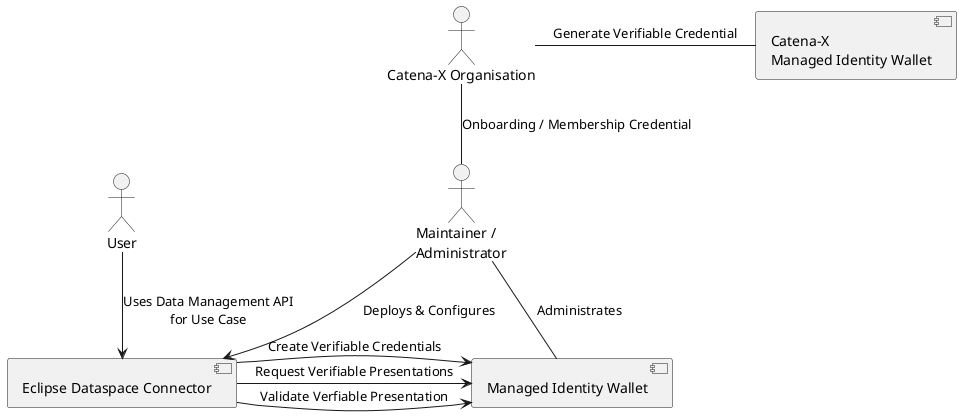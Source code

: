 @startuml

component CxWallet as "Catena-X\nManaged Identity Wallet"
actor ActorCx as "Catena-X Organisation"

component Connector as "Eclipse Dataspace Connector"
component Wallet as "Managed Identity Wallet"
actor Admin as "Maintainer /\nAdministrator"
actor User as "User"

ActorCx - CxWallet : "Generate Verifiable Credential"
ActorCx -- Admin : Onboarding / Membership Credential

Admin -- Wallet : Administrates
Admin --> Connector : Deploys & Configures
Connector -> Wallet : Create Verifiable Credentials
Connector -> Wallet : Request Verifiable Presentations
Connector -> Wallet : Validate Verfiable Presentation
User --> Connector : Uses Data Management API\nfor Use Case

@enduml